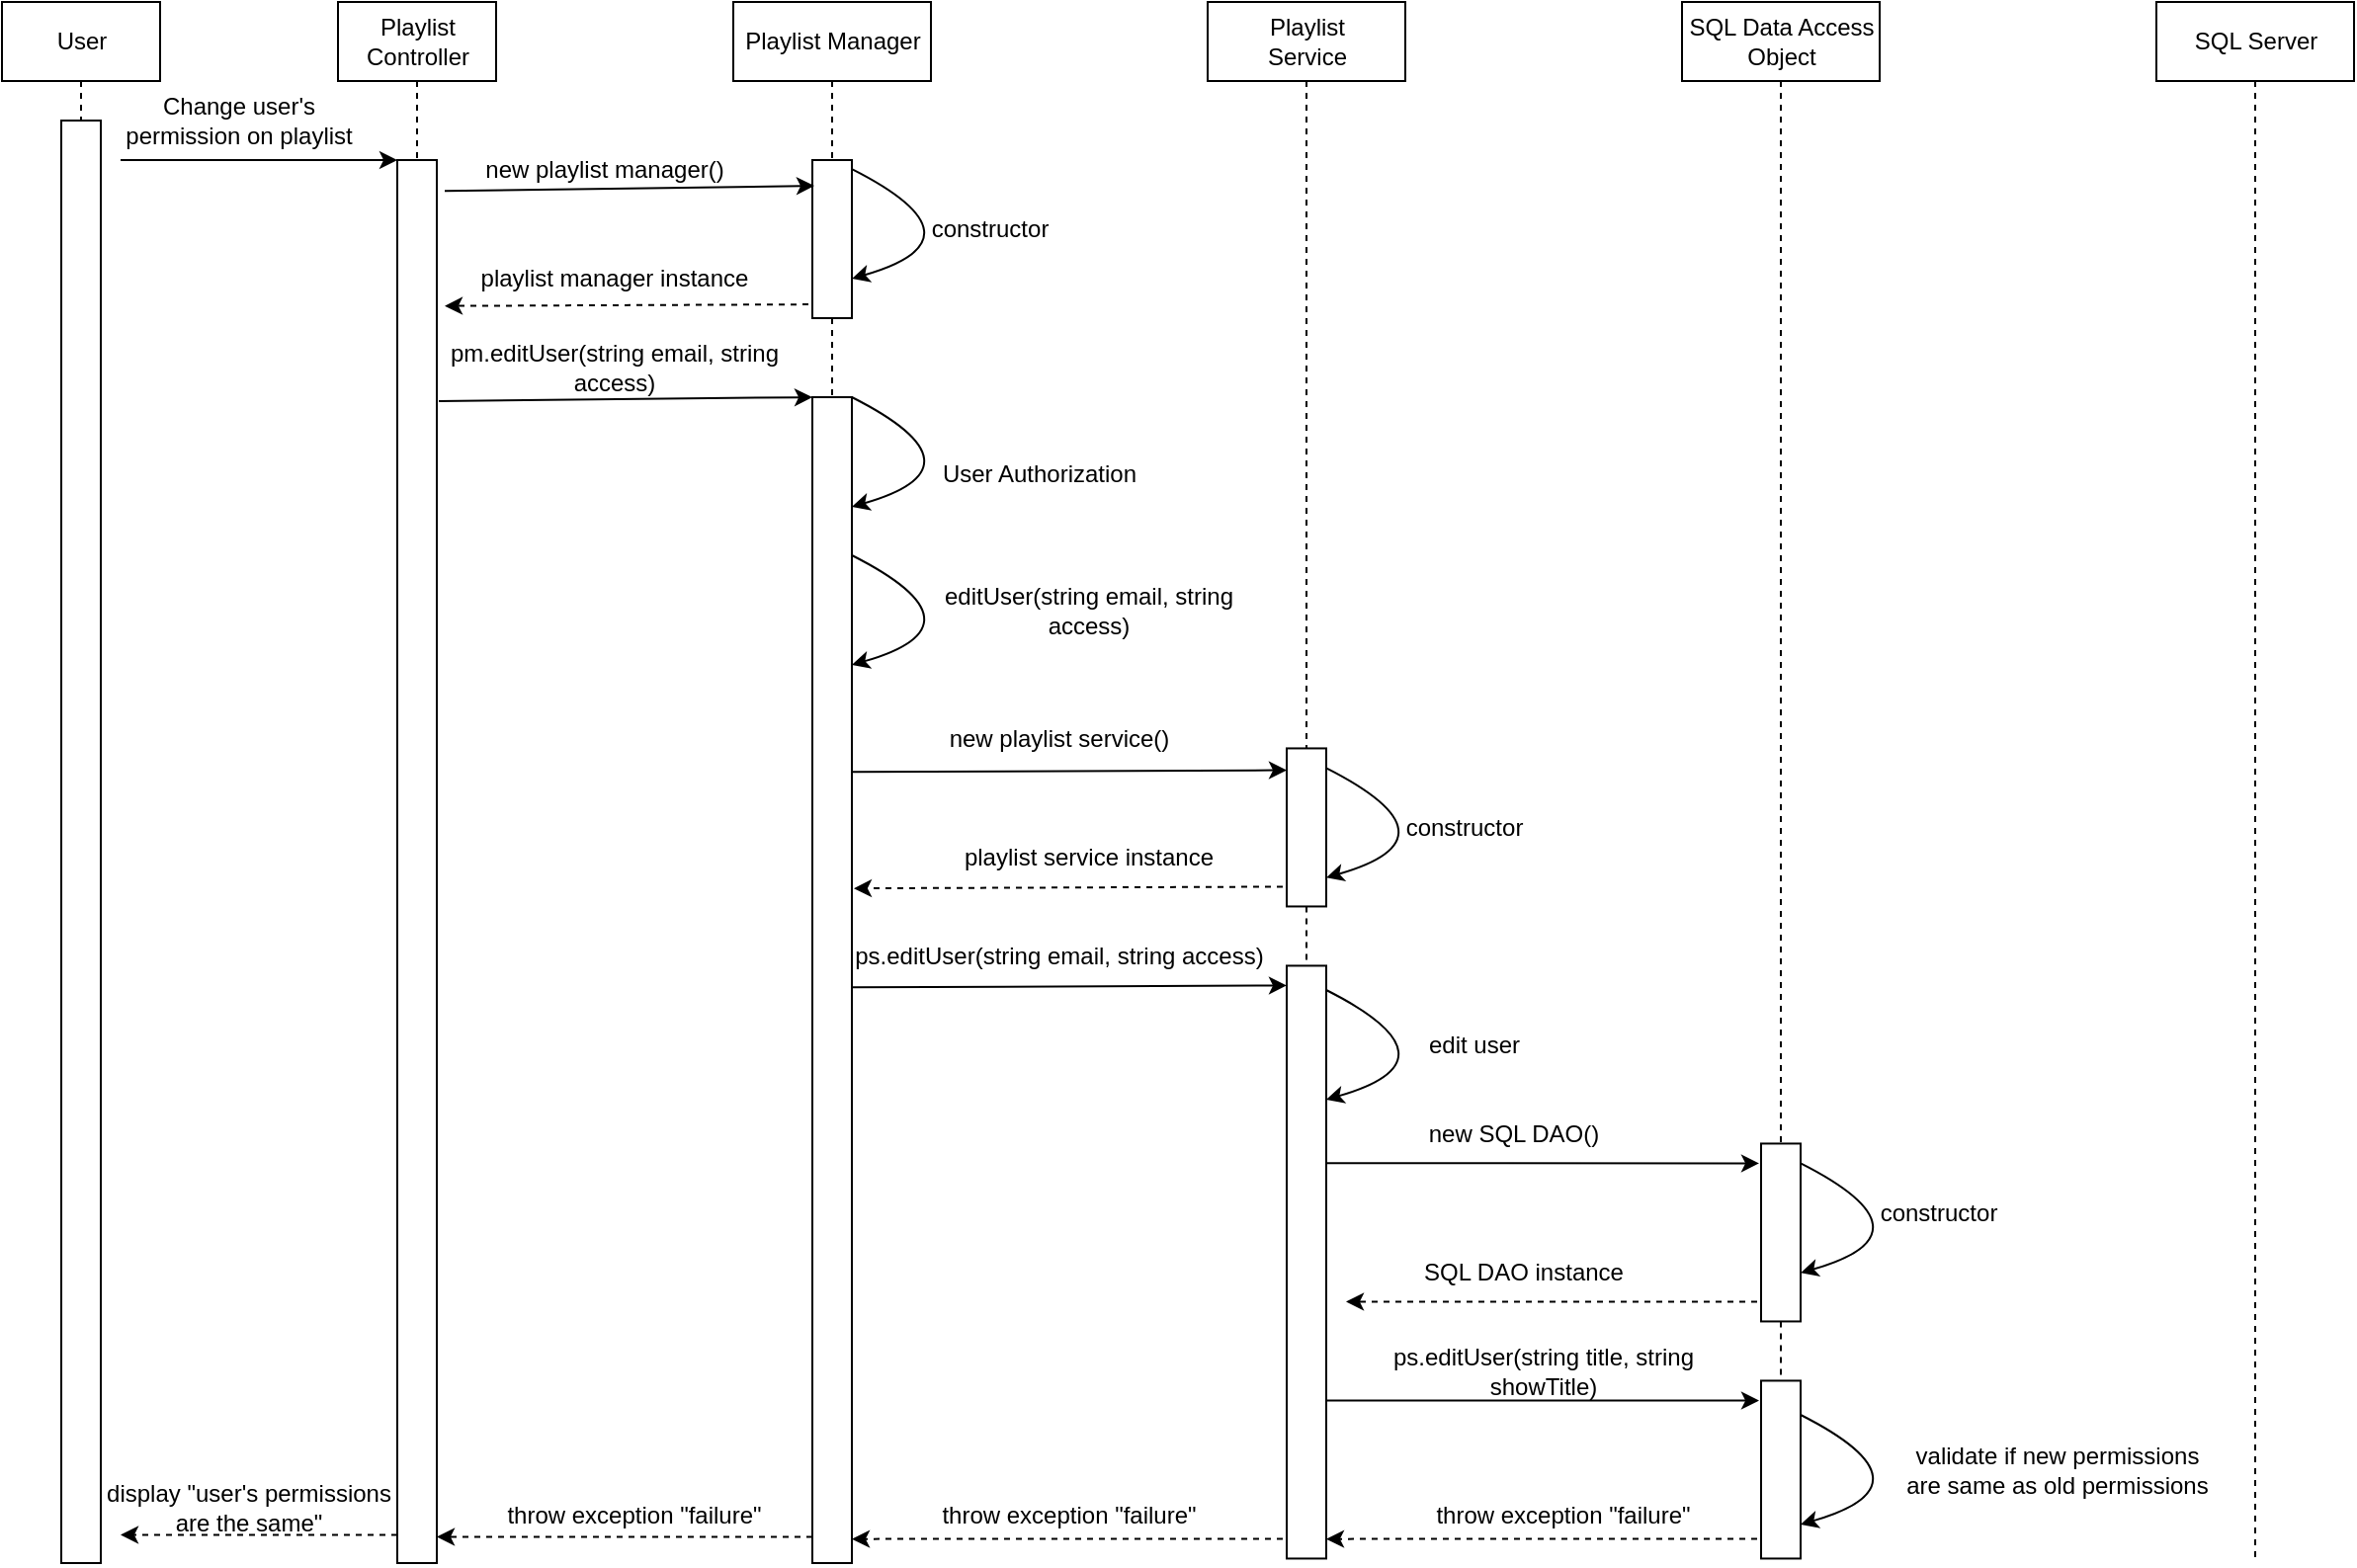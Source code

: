 <mxfile version="15.8.6" type="device"><diagram id="4X9oNEag19hwmWd98fdz" name="Page-1"><mxGraphModel dx="1796" dy="547" grid="1" gridSize="10" guides="1" tooltips="1" connect="1" arrows="1" fold="1" page="1" pageScale="1" pageWidth="850" pageHeight="1100" math="0" shadow="0"><root><mxCell id="0"/><mxCell id="1" parent="0"/><mxCell id="0t8EL8WvMx8IOm_KOiA5-8" style="edgeStyle=orthogonalEdgeStyle;rounded=0;orthogonalLoop=1;jettySize=auto;html=1;exitX=0.5;exitY=1;exitDx=0;exitDy=0;entryX=0.5;entryY=0;entryDx=0;entryDy=0;endArrow=none;endFill=0;dashed=1;" parent="1" source="0t8EL8WvMx8IOm_KOiA5-1" target="0t8EL8WvMx8IOm_KOiA5-4" edge="1"><mxGeometry relative="1" as="geometry"/></mxCell><mxCell id="0t8EL8WvMx8IOm_KOiA5-1" value="&lt;div&gt;Playlist &lt;br&gt;&lt;/div&gt;&lt;div&gt;Controller&lt;/div&gt;" style="html=1;" parent="1" vertex="1"><mxGeometry x="120" y="40" width="80" height="40" as="geometry"/></mxCell><mxCell id="0t8EL8WvMx8IOm_KOiA5-15" style="edgeStyle=orthogonalEdgeStyle;rounded=0;orthogonalLoop=1;jettySize=auto;html=1;exitX=0.5;exitY=1;exitDx=0;exitDy=0;entryX=0.5;entryY=0;entryDx=0;entryDy=0;dashed=1;endArrow=none;endFill=0;" parent="1" source="0t8EL8WvMx8IOm_KOiA5-2" target="0t8EL8WvMx8IOm_KOiA5-5" edge="1"><mxGeometry relative="1" as="geometry"/></mxCell><mxCell id="0t8EL8WvMx8IOm_KOiA5-2" value="Playlist Manager" style="html=1;" parent="1" vertex="1"><mxGeometry x="320" y="40" width="100" height="40" as="geometry"/></mxCell><mxCell id="0t8EL8WvMx8IOm_KOiA5-4" value="" style="rounded=0;whiteSpace=wrap;html=1;" parent="1" vertex="1"><mxGeometry x="150" y="120" width="20" height="710" as="geometry"/></mxCell><mxCell id="0t8EL8WvMx8IOm_KOiA5-21" style="edgeStyle=orthogonalEdgeStyle;rounded=0;orthogonalLoop=1;jettySize=auto;html=1;exitX=0.5;exitY=1;exitDx=0;exitDy=0;entryX=0.5;entryY=0;entryDx=0;entryDy=0;endArrow=none;endFill=0;dashed=1;" parent="1" source="0t8EL8WvMx8IOm_KOiA5-5" target="0t8EL8WvMx8IOm_KOiA5-20" edge="1"><mxGeometry relative="1" as="geometry"/></mxCell><mxCell id="0t8EL8WvMx8IOm_KOiA5-5" value="" style="rounded=0;whiteSpace=wrap;html=1;" parent="1" vertex="1"><mxGeometry x="360" y="120" width="20" height="80" as="geometry"/></mxCell><mxCell id="0t8EL8WvMx8IOm_KOiA5-7" value="new playlist manager()" style="text;html=1;strokeColor=none;fillColor=none;align=center;verticalAlign=middle;whiteSpace=wrap;rounded=0;" parent="1" vertex="1"><mxGeometry x="190" y="110" width="130" height="30" as="geometry"/></mxCell><mxCell id="9NYRpegBXsUitvK6sz2G-9" style="edgeStyle=orthogonalEdgeStyle;rounded=0;orthogonalLoop=1;jettySize=auto;html=1;exitX=0.5;exitY=1;exitDx=0;exitDy=0;entryX=0.5;entryY=0;entryDx=0;entryDy=0;dashed=1;endArrow=none;endFill=0;" parent="1" source="0t8EL8WvMx8IOm_KOiA5-9" target="9NYRpegBXsUitvK6sz2G-1" edge="1"><mxGeometry relative="1" as="geometry"/></mxCell><mxCell id="0t8EL8WvMx8IOm_KOiA5-9" value="&lt;div&gt;Playlist&lt;/div&gt;&lt;div&gt;Service&lt;br&gt;&lt;/div&gt;" style="html=1;" parent="1" vertex="1"><mxGeometry x="560" y="40" width="100" height="40" as="geometry"/></mxCell><mxCell id="0t8EL8WvMx8IOm_KOiA5-10" value="" style="endArrow=classic;html=1;rounded=0;exitX=1.2;exitY=0.022;exitDx=0;exitDy=0;exitPerimeter=0;entryX=0.05;entryY=0.163;entryDx=0;entryDy=0;entryPerimeter=0;" parent="1" source="0t8EL8WvMx8IOm_KOiA5-4" target="0t8EL8WvMx8IOm_KOiA5-5" edge="1"><mxGeometry width="50" height="50" relative="1" as="geometry"><mxPoint x="480" y="290" as="sourcePoint"/><mxPoint x="530" y="240" as="targetPoint"/></mxGeometry></mxCell><mxCell id="0t8EL8WvMx8IOm_KOiA5-11" value="" style="curved=1;endArrow=classic;html=1;rounded=0;exitX=1;exitY=0.057;exitDx=0;exitDy=0;exitPerimeter=0;entryX=1;entryY=0.75;entryDx=0;entryDy=0;" parent="1" source="0t8EL8WvMx8IOm_KOiA5-5" target="0t8EL8WvMx8IOm_KOiA5-5" edge="1"><mxGeometry width="50" height="50" relative="1" as="geometry"><mxPoint x="480" y="290" as="sourcePoint"/><mxPoint x="530" y="240" as="targetPoint"/><Array as="points"><mxPoint x="450" y="160"/></Array></mxGeometry></mxCell><mxCell id="0t8EL8WvMx8IOm_KOiA5-12" value="constructor" style="text;html=1;strokeColor=none;fillColor=none;align=center;verticalAlign=middle;whiteSpace=wrap;rounded=0;" parent="1" vertex="1"><mxGeometry x="420" y="140" width="60" height="30" as="geometry"/></mxCell><mxCell id="0t8EL8WvMx8IOm_KOiA5-13" value="" style="endArrow=classic;html=1;rounded=0;entryX=1.2;entryY=0.104;entryDx=0;entryDy=0;exitX=-0.1;exitY=0.913;exitDx=0;exitDy=0;dashed=1;exitPerimeter=0;entryPerimeter=0;" parent="1" source="0t8EL8WvMx8IOm_KOiA5-5" target="0t8EL8WvMx8IOm_KOiA5-4" edge="1"><mxGeometry width="50" height="50" relative="1" as="geometry"><mxPoint x="480" y="290" as="sourcePoint"/><mxPoint x="530" y="240" as="targetPoint"/></mxGeometry></mxCell><mxCell id="0t8EL8WvMx8IOm_KOiA5-14" value="playlist manager instance" style="text;html=1;strokeColor=none;fillColor=none;align=center;verticalAlign=middle;whiteSpace=wrap;rounded=0;" parent="1" vertex="1"><mxGeometry x="190" y="170" width="140" height="20" as="geometry"/></mxCell><mxCell id="0t8EL8WvMx8IOm_KOiA5-16" value="" style="endArrow=classic;html=1;rounded=0;entryX=0;entryY=0;entryDx=0;entryDy=0;" parent="1" target="0t8EL8WvMx8IOm_KOiA5-4" edge="1"><mxGeometry width="50" height="50" relative="1" as="geometry"><mxPoint x="10" y="120" as="sourcePoint"/><mxPoint x="530" y="240" as="targetPoint"/></mxGeometry></mxCell><mxCell id="0t8EL8WvMx8IOm_KOiA5-17" value="Change user's permission on playlist" style="text;html=1;strokeColor=none;fillColor=none;align=center;verticalAlign=middle;whiteSpace=wrap;rounded=0;" parent="1" vertex="1"><mxGeometry y="90" width="140" height="20" as="geometry"/></mxCell><mxCell id="0t8EL8WvMx8IOm_KOiA5-18" value="" style="endArrow=classic;html=1;rounded=0;exitX=1.1;exitY=0.05;exitDx=0;exitDy=0;exitPerimeter=0;entryX=0.05;entryY=0.163;entryDx=0;entryDy=0;entryPerimeter=0;" parent="1" edge="1"><mxGeometry width="50" height="50" relative="1" as="geometry"><mxPoint x="171" y="241.96" as="sourcePoint"/><mxPoint x="360" y="240.0" as="targetPoint"/></mxGeometry></mxCell><mxCell id="0t8EL8WvMx8IOm_KOiA5-19" value="pm.editUser(string email, string access)" style="text;html=1;strokeColor=none;fillColor=none;align=center;verticalAlign=middle;whiteSpace=wrap;rounded=0;" parent="1" vertex="1"><mxGeometry x="170" y="210" width="180" height="30" as="geometry"/></mxCell><mxCell id="0t8EL8WvMx8IOm_KOiA5-20" value="" style="rounded=0;whiteSpace=wrap;html=1;" parent="1" vertex="1"><mxGeometry x="360" y="240" width="20" height="590" as="geometry"/></mxCell><mxCell id="0t8EL8WvMx8IOm_KOiA5-22" value="" style="curved=1;endArrow=classic;html=1;rounded=0;exitX=1;exitY=0.057;exitDx=0;exitDy=0;exitPerimeter=0;entryX=1;entryY=0.75;entryDx=0;entryDy=0;" parent="1" edge="1"><mxGeometry width="50" height="50" relative="1" as="geometry"><mxPoint x="380" y="320.0" as="sourcePoint"/><mxPoint x="380" y="375.44" as="targetPoint"/><Array as="points"><mxPoint x="450" y="355.44"/></Array></mxGeometry></mxCell><mxCell id="0t8EL8WvMx8IOm_KOiA5-23" value="editUser(string email, string access)" style="text;html=1;strokeColor=none;fillColor=none;align=center;verticalAlign=middle;whiteSpace=wrap;rounded=0;" parent="1" vertex="1"><mxGeometry x="420" y="332.72" width="160" height="30" as="geometry"/></mxCell><mxCell id="9NYRpegBXsUitvK6sz2G-13" style="edgeStyle=orthogonalEdgeStyle;rounded=0;orthogonalLoop=1;jettySize=auto;html=1;exitX=0.5;exitY=1;exitDx=0;exitDy=0;entryX=0.5;entryY=0;entryDx=0;entryDy=0;dashed=1;endArrow=none;endFill=0;" parent="1" source="9NYRpegBXsUitvK6sz2G-1" target="9NYRpegBXsUitvK6sz2G-12" edge="1"><mxGeometry relative="1" as="geometry"/></mxCell><mxCell id="9NYRpegBXsUitvK6sz2G-1" value="" style="rounded=0;whiteSpace=wrap;html=1;" parent="1" vertex="1"><mxGeometry x="600" y="417.72" width="20" height="80" as="geometry"/></mxCell><mxCell id="9NYRpegBXsUitvK6sz2G-2" value="new playlist service()" style="text;html=1;strokeColor=none;fillColor=none;align=center;verticalAlign=middle;whiteSpace=wrap;rounded=0;" parent="1" vertex="1"><mxGeometry x="420" y="397.72" width="130" height="30" as="geometry"/></mxCell><mxCell id="9NYRpegBXsUitvK6sz2G-3" value="" style="endArrow=classic;html=1;rounded=0;exitX=1.1;exitY=0.05;exitDx=0;exitDy=0;exitPerimeter=0;entryX=0;entryY=0.138;entryDx=0;entryDy=0;entryPerimeter=0;" parent="1" target="9NYRpegBXsUitvK6sz2G-1" edge="1"><mxGeometry width="50" height="50" relative="1" as="geometry"><mxPoint x="380" y="429.68" as="sourcePoint"/><mxPoint x="569" y="427.72" as="targetPoint"/></mxGeometry></mxCell><mxCell id="9NYRpegBXsUitvK6sz2G-5" value="" style="curved=1;endArrow=classic;html=1;rounded=0;exitX=1;exitY=0.057;exitDx=0;exitDy=0;exitPerimeter=0;entryX=1;entryY=0.75;entryDx=0;entryDy=0;" parent="1" edge="1"><mxGeometry width="50" height="50" relative="1" as="geometry"><mxPoint x="620" y="427.72" as="sourcePoint"/><mxPoint x="620" y="483.16" as="targetPoint"/><Array as="points"><mxPoint x="690" y="463.16"/></Array></mxGeometry></mxCell><mxCell id="9NYRpegBXsUitvK6sz2G-6" value="constructor" style="text;html=1;strokeColor=none;fillColor=none;align=center;verticalAlign=middle;whiteSpace=wrap;rounded=0;" parent="1" vertex="1"><mxGeometry x="660" y="442.72" width="60" height="30" as="geometry"/></mxCell><mxCell id="9NYRpegBXsUitvK6sz2G-7" value="" style="endArrow=classic;html=1;rounded=0;entryX=1.05;entryY=0.335;entryDx=0;entryDy=0;exitX=-0.1;exitY=0.913;exitDx=0;exitDy=0;dashed=1;exitPerimeter=0;entryPerimeter=0;" parent="1" edge="1"><mxGeometry width="50" height="50" relative="1" as="geometry"><mxPoint x="598" y="487.72" as="sourcePoint"/><mxPoint x="381" y="488.57" as="targetPoint"/></mxGeometry></mxCell><mxCell id="9NYRpegBXsUitvK6sz2G-8" value="playlist service instance" style="text;html=1;strokeColor=none;fillColor=none;align=center;verticalAlign=middle;whiteSpace=wrap;rounded=0;" parent="1" vertex="1"><mxGeometry x="430" y="457.72" width="140" height="30" as="geometry"/></mxCell><mxCell id="9NYRpegBXsUitvK6sz2G-10" value="" style="endArrow=classic;html=1;rounded=0;exitX=1.1;exitY=0.05;exitDx=0;exitDy=0;exitPerimeter=0;entryX=0;entryY=0.138;entryDx=0;entryDy=0;entryPerimeter=0;" parent="1" edge="1"><mxGeometry width="50" height="50" relative="1" as="geometry"><mxPoint x="380" y="538.64" as="sourcePoint"/><mxPoint x="600" y="537.72" as="targetPoint"/></mxGeometry></mxCell><mxCell id="9NYRpegBXsUitvK6sz2G-11" value="ps.editUser(string email, string access)" style="text;html=1;strokeColor=none;fillColor=none;align=center;verticalAlign=middle;whiteSpace=wrap;rounded=0;" parent="1" vertex="1"><mxGeometry x="380" y="507.72" width="210" height="30" as="geometry"/></mxCell><mxCell id="9NYRpegBXsUitvK6sz2G-12" value="" style="rounded=0;whiteSpace=wrap;html=1;" parent="1" vertex="1"><mxGeometry x="600" y="527.72" width="20" height="300" as="geometry"/></mxCell><mxCell id="9NYRpegBXsUitvK6sz2G-14" value="" style="curved=1;endArrow=classic;html=1;rounded=0;exitX=1;exitY=0.057;exitDx=0;exitDy=0;exitPerimeter=0;entryX=1;entryY=0.75;entryDx=0;entryDy=0;" parent="1" edge="1"><mxGeometry width="50" height="50" relative="1" as="geometry"><mxPoint x="620" y="540" as="sourcePoint"/><mxPoint x="620" y="595.44" as="targetPoint"/><Array as="points"><mxPoint x="690" y="575.44"/></Array></mxGeometry></mxCell><mxCell id="9NYRpegBXsUitvK6sz2G-15" value="edit user" style="text;html=1;strokeColor=none;fillColor=none;align=center;verticalAlign=middle;whiteSpace=wrap;rounded=0;" parent="1" vertex="1"><mxGeometry x="660" y="552.72" width="70" height="30" as="geometry"/></mxCell><mxCell id="9NYRpegBXsUitvK6sz2G-18" style="edgeStyle=orthogonalEdgeStyle;rounded=0;orthogonalLoop=1;jettySize=auto;html=1;exitX=0.5;exitY=1;exitDx=0;exitDy=0;dashed=1;endArrow=none;endFill=0;entryX=0.5;entryY=0;entryDx=0;entryDy=0;" parent="1" source="9NYRpegBXsUitvK6sz2G-16" target="9NYRpegBXsUitvK6sz2G-20" edge="1"><mxGeometry relative="1" as="geometry"><mxPoint x="850" y="510" as="targetPoint"/></mxGeometry></mxCell><mxCell id="9NYRpegBXsUitvK6sz2G-16" value="&lt;div&gt;SQL Data Access&lt;/div&gt;&lt;div&gt;Object&lt;br&gt;&lt;/div&gt;" style="html=1;" parent="1" vertex="1"><mxGeometry x="800" y="40" width="100" height="40" as="geometry"/></mxCell><mxCell id="9NYRpegBXsUitvK6sz2G-17" value="" style="endArrow=classic;html=1;rounded=0;exitX=1.1;exitY=0.05;exitDx=0;exitDy=0;exitPerimeter=0;entryX=-0.05;entryY=0.111;entryDx=0;entryDy=0;entryPerimeter=0;" parent="1" target="9NYRpegBXsUitvK6sz2G-20" edge="1"><mxGeometry width="50" height="50" relative="1" as="geometry"><mxPoint x="620" y="627.64" as="sourcePoint"/><mxPoint x="810" y="626.72" as="targetPoint"/></mxGeometry></mxCell><mxCell id="9NYRpegBXsUitvK6sz2G-19" value="new SQL DAO()" style="text;html=1;strokeColor=none;fillColor=none;align=center;verticalAlign=middle;whiteSpace=wrap;rounded=0;" parent="1" vertex="1"><mxGeometry x="650" y="597.72" width="130" height="30" as="geometry"/></mxCell><mxCell id="ZmdHl4uVQdZIC_vxID8J-4" style="edgeStyle=orthogonalEdgeStyle;rounded=0;orthogonalLoop=1;jettySize=auto;html=1;exitX=0.5;exitY=1;exitDx=0;exitDy=0;entryX=0.5;entryY=0;entryDx=0;entryDy=0;dashed=1;endArrow=none;endFill=0;" parent="1" source="9NYRpegBXsUitvK6sz2G-20" target="ZmdHl4uVQdZIC_vxID8J-3" edge="1"><mxGeometry relative="1" as="geometry"/></mxCell><mxCell id="9NYRpegBXsUitvK6sz2G-20" value="" style="rounded=0;whiteSpace=wrap;html=1;" parent="1" vertex="1"><mxGeometry x="840" y="617.72" width="20" height="90" as="geometry"/></mxCell><mxCell id="9NYRpegBXsUitvK6sz2G-21" value="" style="curved=1;endArrow=classic;html=1;rounded=0;exitX=1;exitY=0.057;exitDx=0;exitDy=0;exitPerimeter=0;entryX=1;entryY=0.75;entryDx=0;entryDy=0;" parent="1" edge="1"><mxGeometry width="50" height="50" relative="1" as="geometry"><mxPoint x="860" y="627.72" as="sourcePoint"/><mxPoint x="860" y="683.16" as="targetPoint"/><Array as="points"><mxPoint x="930" y="663.16"/></Array></mxGeometry></mxCell><mxCell id="9NYRpegBXsUitvK6sz2G-22" value="constructor" style="text;html=1;strokeColor=none;fillColor=none;align=center;verticalAlign=middle;whiteSpace=wrap;rounded=0;" parent="1" vertex="1"><mxGeometry x="900" y="637.72" width="60" height="30" as="geometry"/></mxCell><mxCell id="ZmdHl4uVQdZIC_vxID8J-8" style="edgeStyle=orthogonalEdgeStyle;rounded=0;orthogonalLoop=1;jettySize=auto;html=1;exitX=0.5;exitY=1;exitDx=0;exitDy=0;dashed=1;endArrow=none;endFill=0;" parent="1" source="9NYRpegBXsUitvK6sz2G-23" edge="1"><mxGeometry relative="1" as="geometry"><mxPoint x="1090" y="830" as="targetPoint"/></mxGeometry></mxCell><mxCell id="9NYRpegBXsUitvK6sz2G-23" value="SQL Server" style="html=1;" parent="1" vertex="1"><mxGeometry x="1040" y="40" width="100" height="40" as="geometry"/></mxCell><mxCell id="ZmdHl4uVQdZIC_vxID8J-1" value="" style="endArrow=classic;html=1;rounded=0;exitX=-0.1;exitY=0.913;exitDx=0;exitDy=0;dashed=1;exitPerimeter=0;" parent="1" edge="1"><mxGeometry width="50" height="50" relative="1" as="geometry"><mxPoint x="838" y="697.72" as="sourcePoint"/><mxPoint x="630" y="697.72" as="targetPoint"/></mxGeometry></mxCell><mxCell id="ZmdHl4uVQdZIC_vxID8J-2" value="SQL DAO instance" style="text;html=1;strokeColor=none;fillColor=none;align=center;verticalAlign=middle;whiteSpace=wrap;rounded=0;" parent="1" vertex="1"><mxGeometry x="650" y="667.72" width="140" height="30" as="geometry"/></mxCell><mxCell id="ZmdHl4uVQdZIC_vxID8J-3" value="" style="rounded=0;whiteSpace=wrap;html=1;" parent="1" vertex="1"><mxGeometry x="840" y="737.72" width="20" height="90" as="geometry"/></mxCell><mxCell id="ZmdHl4uVQdZIC_vxID8J-5" value="" style="endArrow=classic;html=1;rounded=0;exitX=1.1;exitY=0.05;exitDx=0;exitDy=0;exitPerimeter=0;entryX=-0.05;entryY=0.111;entryDx=0;entryDy=0;entryPerimeter=0;" parent="1" edge="1"><mxGeometry width="50" height="50" relative="1" as="geometry"><mxPoint x="620" y="747.72" as="sourcePoint"/><mxPoint x="839" y="747.79" as="targetPoint"/></mxGeometry></mxCell><mxCell id="ZmdHl4uVQdZIC_vxID8J-6" value="ps.editUser(string title, string showTitle)" style="text;html=1;strokeColor=none;fillColor=none;align=center;verticalAlign=middle;whiteSpace=wrap;rounded=0;" parent="1" vertex="1"><mxGeometry x="640" y="717.72" width="180" height="30" as="geometry"/></mxCell><mxCell id="ZmdHl4uVQdZIC_vxID8J-11" value="validate if new permissions are same as old permissions" style="text;html=1;strokeColor=none;fillColor=none;align=center;verticalAlign=middle;whiteSpace=wrap;rounded=0;" parent="1" vertex="1"><mxGeometry x="910" y="767.72" width="160" height="30" as="geometry"/></mxCell><mxCell id="ZmdHl4uVQdZIC_vxID8J-13" value="" style="endArrow=classic;html=1;rounded=0;exitX=-0.1;exitY=0.913;exitDx=0;exitDy=0;dashed=1;exitPerimeter=0;entryX=1;entryY=0.967;entryDx=0;entryDy=0;entryPerimeter=0;" parent="1" target="9NYRpegBXsUitvK6sz2G-12" edge="1"><mxGeometry width="50" height="50" relative="1" as="geometry"><mxPoint x="838" y="817.72" as="sourcePoint"/><mxPoint x="630" y="817.72" as="targetPoint"/></mxGeometry></mxCell><mxCell id="ZmdHl4uVQdZIC_vxID8J-14" value="" style="endArrow=classic;html=1;rounded=0;exitX=-0.1;exitY=0.913;exitDx=0;exitDy=0;dashed=1;exitPerimeter=0;entryX=1;entryY=0.967;entryDx=0;entryDy=0;entryPerimeter=0;" parent="1" edge="1"><mxGeometry width="50" height="50" relative="1" as="geometry"><mxPoint x="598" y="817.72" as="sourcePoint"/><mxPoint x="380" y="817.82" as="targetPoint"/></mxGeometry></mxCell><mxCell id="ZmdHl4uVQdZIC_vxID8J-15" value="" style="endArrow=classic;html=1;rounded=0;exitX=-0.1;exitY=0.913;exitDx=0;exitDy=0;dashed=1;exitPerimeter=0;" parent="1" edge="1"><mxGeometry width="50" height="50" relative="1" as="geometry"><mxPoint x="360" y="816.72" as="sourcePoint"/><mxPoint x="170" y="816.72" as="targetPoint"/></mxGeometry></mxCell><mxCell id="ZmdHl4uVQdZIC_vxID8J-18" value="throw exception &quot;failure&quot;" style="text;html=1;strokeColor=none;fillColor=none;align=center;verticalAlign=middle;whiteSpace=wrap;rounded=0;" parent="1" vertex="1"><mxGeometry x="670" y="794.44" width="140" height="22.28" as="geometry"/></mxCell><mxCell id="1LWwAQA7dKynE-fA117s-1" value="" style="endArrow=classic;html=1;rounded=0;exitX=-0.1;exitY=0.913;exitDx=0;exitDy=0;dashed=1;exitPerimeter=0;" parent="1" edge="1"><mxGeometry width="50" height="50" relative="1" as="geometry"><mxPoint x="150" y="815.72" as="sourcePoint"/><mxPoint x="10" y="815.72" as="targetPoint"/></mxGeometry></mxCell><mxCell id="1LWwAQA7dKynE-fA117s-2" value="display &quot;user's permissions are the same&quot;" style="text;html=1;strokeColor=none;fillColor=none;align=center;verticalAlign=middle;whiteSpace=wrap;rounded=0;" parent="1" vertex="1"><mxGeometry y="786.72" width="150" height="30" as="geometry"/></mxCell><mxCell id="0vX5oBoKj09PQIzFUWiU-3" style="edgeStyle=orthogonalEdgeStyle;rounded=0;orthogonalLoop=1;jettySize=auto;html=1;exitX=0.5;exitY=1;exitDx=0;exitDy=0;entryX=0.5;entryY=0;entryDx=0;entryDy=0;dashed=1;endArrow=none;endFill=0;" edge="1" parent="1" source="0vX5oBoKj09PQIzFUWiU-1" target="0vX5oBoKj09PQIzFUWiU-2"><mxGeometry relative="1" as="geometry"/></mxCell><mxCell id="0vX5oBoKj09PQIzFUWiU-1" value="User" style="html=1;" vertex="1" parent="1"><mxGeometry x="-50" y="40" width="80" height="40" as="geometry"/></mxCell><mxCell id="0vX5oBoKj09PQIzFUWiU-2" value="" style="rounded=0;whiteSpace=wrap;html=1;" vertex="1" parent="1"><mxGeometry x="-20" y="100" width="20" height="730" as="geometry"/></mxCell><mxCell id="0vX5oBoKj09PQIzFUWiU-4" value="" style="curved=1;endArrow=classic;html=1;rounded=0;exitX=1;exitY=0.057;exitDx=0;exitDy=0;exitPerimeter=0;entryX=1;entryY=0.75;entryDx=0;entryDy=0;" edge="1" parent="1"><mxGeometry width="50" height="50" relative="1" as="geometry"><mxPoint x="380" y="240" as="sourcePoint"/><mxPoint x="380" y="295.44" as="targetPoint"/><Array as="points"><mxPoint x="450" y="275.44"/></Array></mxGeometry></mxCell><mxCell id="0vX5oBoKj09PQIzFUWiU-5" value="User Authorization" style="text;html=1;strokeColor=none;fillColor=none;align=center;verticalAlign=middle;whiteSpace=wrap;rounded=0;" vertex="1" parent="1"><mxGeometry x="420" y="270" width="110" height="17.28" as="geometry"/></mxCell><mxCell id="0vX5oBoKj09PQIzFUWiU-6" value="" style="curved=1;endArrow=classic;html=1;rounded=0;exitX=1;exitY=0.057;exitDx=0;exitDy=0;exitPerimeter=0;entryX=1;entryY=0.75;entryDx=0;entryDy=0;" edge="1" parent="1"><mxGeometry width="50" height="50" relative="1" as="geometry"><mxPoint x="860" y="755" as="sourcePoint"/><mxPoint x="860" y="810.44" as="targetPoint"/><Array as="points"><mxPoint x="930" y="790.44"/></Array></mxGeometry></mxCell><mxCell id="0vX5oBoKj09PQIzFUWiU-7" value="throw exception &quot;failure&quot;" style="text;html=1;strokeColor=none;fillColor=none;align=center;verticalAlign=middle;whiteSpace=wrap;rounded=0;" vertex="1" parent="1"><mxGeometry x="420" y="794.44" width="140" height="22.28" as="geometry"/></mxCell><mxCell id="0vX5oBoKj09PQIzFUWiU-8" value="throw exception &quot;failure&quot;" style="text;html=1;strokeColor=none;fillColor=none;align=center;verticalAlign=middle;whiteSpace=wrap;rounded=0;" vertex="1" parent="1"><mxGeometry x="200" y="794.44" width="140" height="22.28" as="geometry"/></mxCell></root></mxGraphModel></diagram></mxfile>